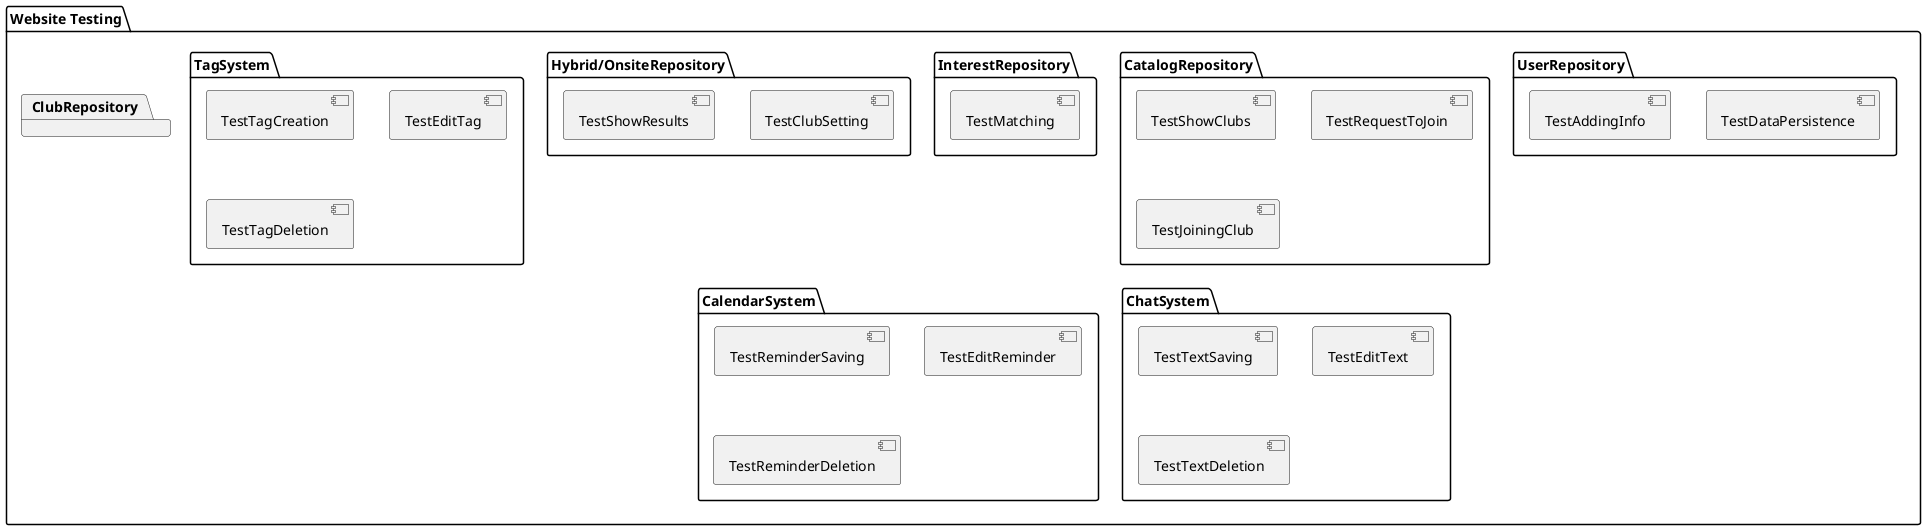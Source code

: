 @startuml package
set namespaceSeparator none
package "Website Testing" {
    
  package "UserRepository" {
    [TestDataPersistence]
    [TestAddingInfo]
  }

  package "ClubRepository" {
    [TestDataPersistence]
    [TestAddingInfo]
  }

  package "CatalogRepository" {
    [TestDataPersistence]
    [TestShowClubs]
    [TestRequestToJoin]
    [TestJoiningClub]
  }

  package "InterestRepository" {
    [TestDataPersistence]
    [TestMatching]
  }

  package "Hybrid/OnsiteRepository" {
    [TestDataPersistence]
    [TestClubSetting]
    [TestShowResults]
  }

  package "TagSystem" {
    [TestDataPersistence]
    [TestTagCreation]
    [TestEditTag]
    [TestTagDeletion]
  }

  package "ChatSystem" {
    [TestDataPersistence]
    [TestTextSaving]
    [TestEditText]
    [TestTextDeletion]
  }

  package "CalendarSystem" {
    [TestDataPersistence]
    [TestReminderSaving]
    [TestEditReminder]
    [TestReminderDeletion]
  }
}
@enduml